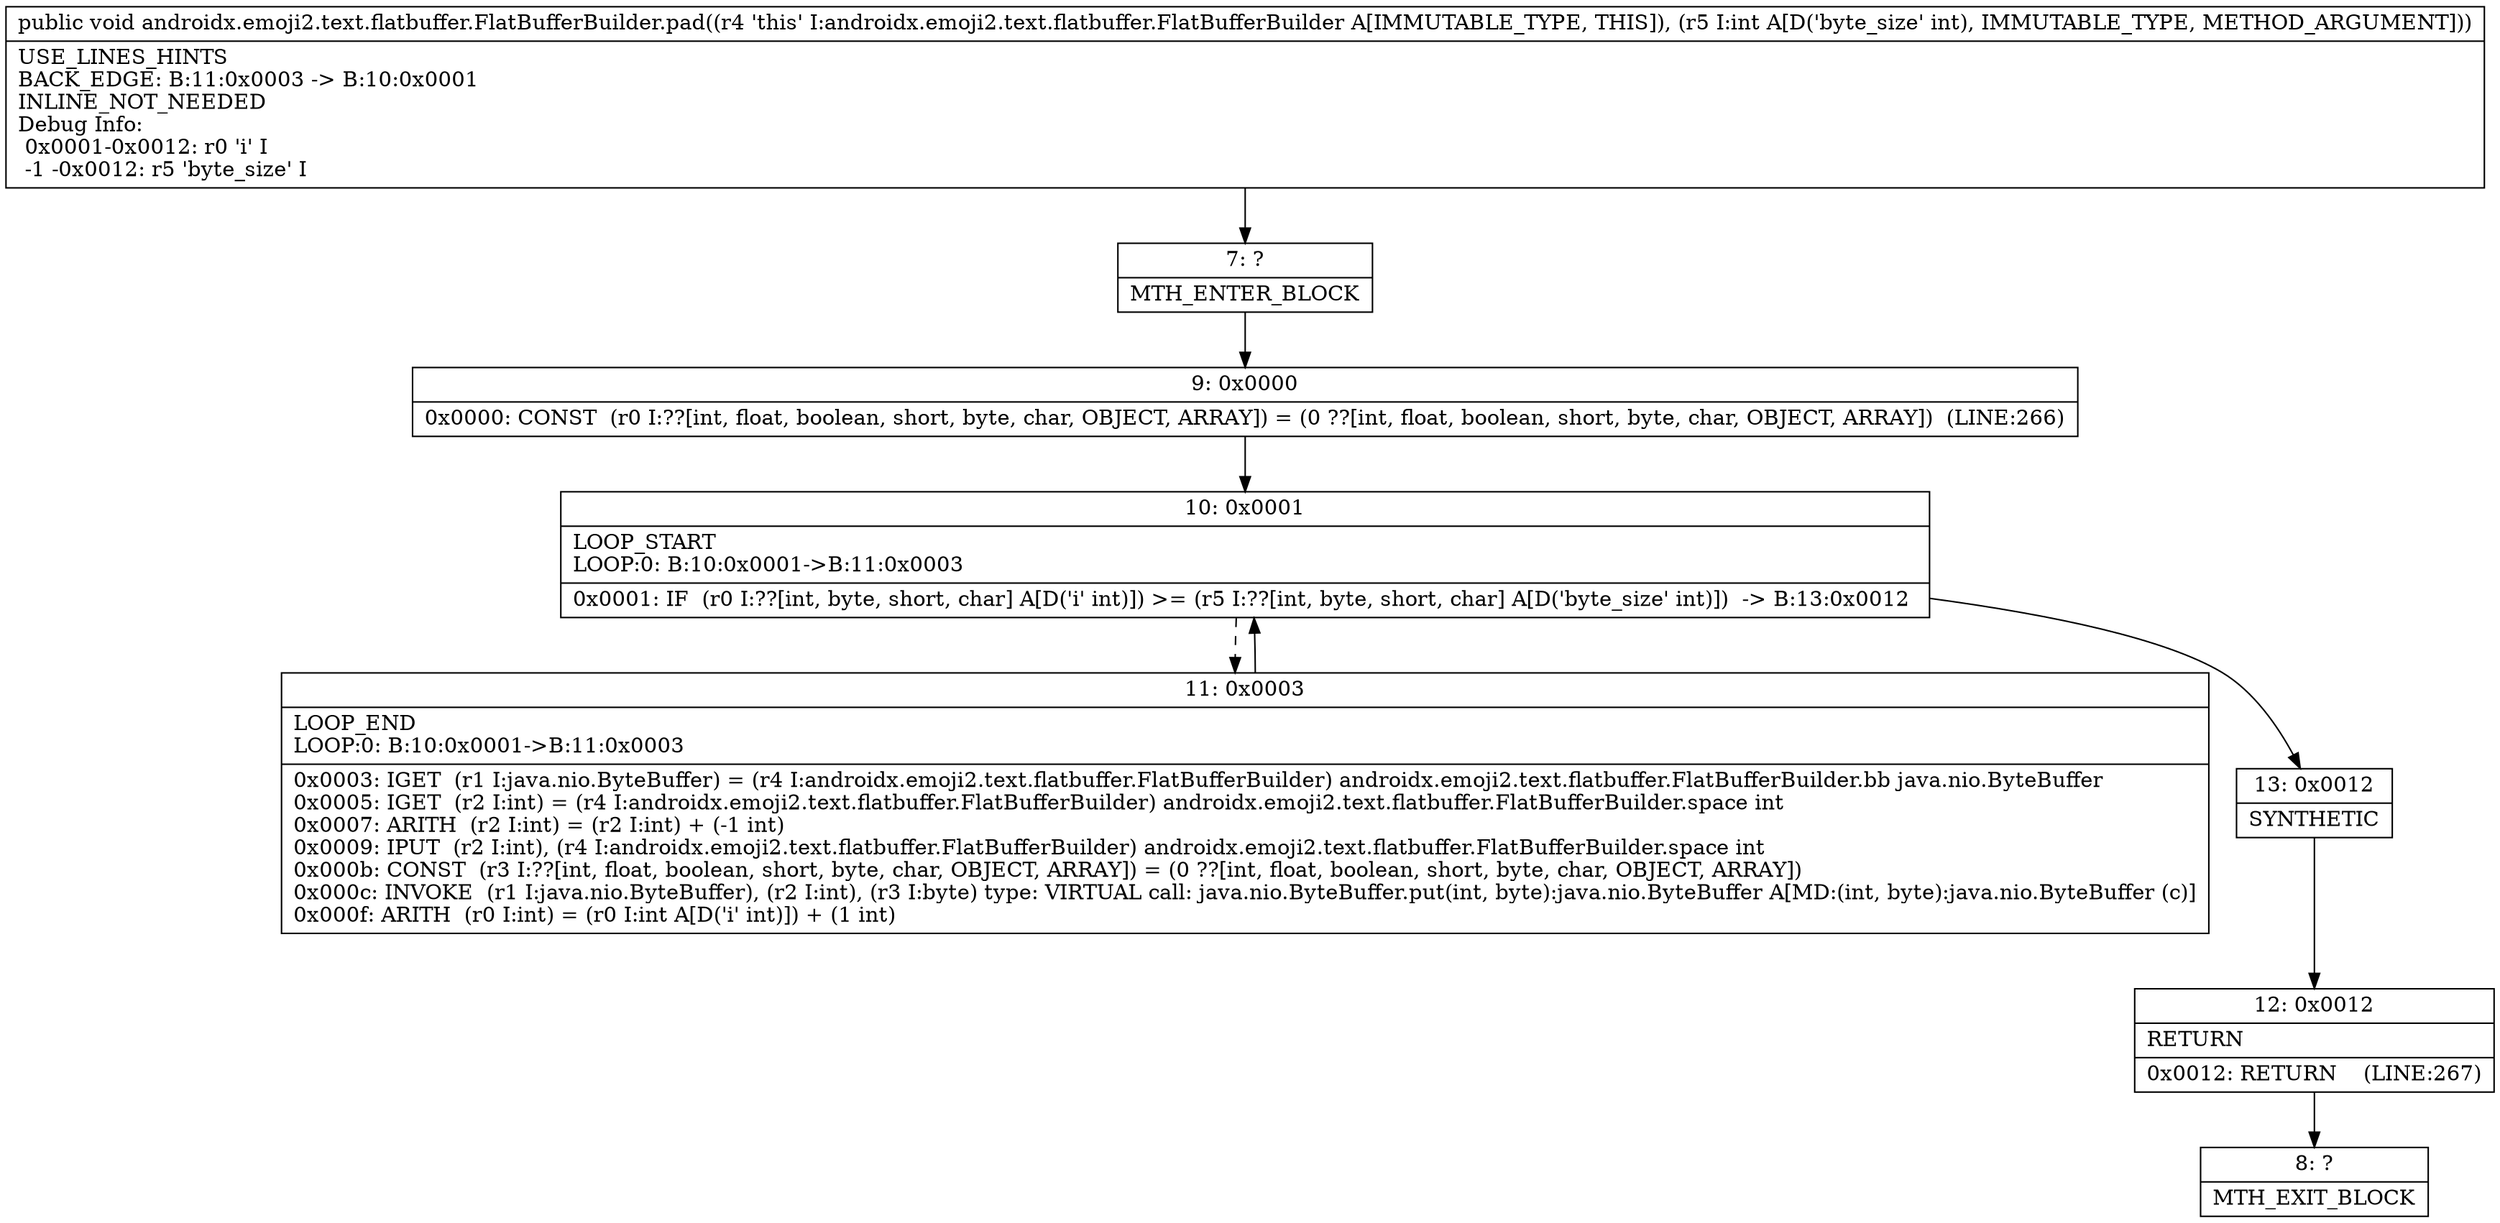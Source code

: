 digraph "CFG forandroidx.emoji2.text.flatbuffer.FlatBufferBuilder.pad(I)V" {
Node_7 [shape=record,label="{7\:\ ?|MTH_ENTER_BLOCK\l}"];
Node_9 [shape=record,label="{9\:\ 0x0000|0x0000: CONST  (r0 I:??[int, float, boolean, short, byte, char, OBJECT, ARRAY]) = (0 ??[int, float, boolean, short, byte, char, OBJECT, ARRAY])  (LINE:266)\l}"];
Node_10 [shape=record,label="{10\:\ 0x0001|LOOP_START\lLOOP:0: B:10:0x0001\-\>B:11:0x0003\l|0x0001: IF  (r0 I:??[int, byte, short, char] A[D('i' int)]) \>= (r5 I:??[int, byte, short, char] A[D('byte_size' int)])  \-\> B:13:0x0012 \l}"];
Node_11 [shape=record,label="{11\:\ 0x0003|LOOP_END\lLOOP:0: B:10:0x0001\-\>B:11:0x0003\l|0x0003: IGET  (r1 I:java.nio.ByteBuffer) = (r4 I:androidx.emoji2.text.flatbuffer.FlatBufferBuilder) androidx.emoji2.text.flatbuffer.FlatBufferBuilder.bb java.nio.ByteBuffer \l0x0005: IGET  (r2 I:int) = (r4 I:androidx.emoji2.text.flatbuffer.FlatBufferBuilder) androidx.emoji2.text.flatbuffer.FlatBufferBuilder.space int \l0x0007: ARITH  (r2 I:int) = (r2 I:int) + (\-1 int) \l0x0009: IPUT  (r2 I:int), (r4 I:androidx.emoji2.text.flatbuffer.FlatBufferBuilder) androidx.emoji2.text.flatbuffer.FlatBufferBuilder.space int \l0x000b: CONST  (r3 I:??[int, float, boolean, short, byte, char, OBJECT, ARRAY]) = (0 ??[int, float, boolean, short, byte, char, OBJECT, ARRAY]) \l0x000c: INVOKE  (r1 I:java.nio.ByteBuffer), (r2 I:int), (r3 I:byte) type: VIRTUAL call: java.nio.ByteBuffer.put(int, byte):java.nio.ByteBuffer A[MD:(int, byte):java.nio.ByteBuffer (c)]\l0x000f: ARITH  (r0 I:int) = (r0 I:int A[D('i' int)]) + (1 int) \l}"];
Node_13 [shape=record,label="{13\:\ 0x0012|SYNTHETIC\l}"];
Node_12 [shape=record,label="{12\:\ 0x0012|RETURN\l|0x0012: RETURN    (LINE:267)\l}"];
Node_8 [shape=record,label="{8\:\ ?|MTH_EXIT_BLOCK\l}"];
MethodNode[shape=record,label="{public void androidx.emoji2.text.flatbuffer.FlatBufferBuilder.pad((r4 'this' I:androidx.emoji2.text.flatbuffer.FlatBufferBuilder A[IMMUTABLE_TYPE, THIS]), (r5 I:int A[D('byte_size' int), IMMUTABLE_TYPE, METHOD_ARGUMENT]))  | USE_LINES_HINTS\lBACK_EDGE: B:11:0x0003 \-\> B:10:0x0001\lINLINE_NOT_NEEDED\lDebug Info:\l  0x0001\-0x0012: r0 'i' I\l  \-1 \-0x0012: r5 'byte_size' I\l}"];
MethodNode -> Node_7;Node_7 -> Node_9;
Node_9 -> Node_10;
Node_10 -> Node_11[style=dashed];
Node_10 -> Node_13;
Node_11 -> Node_10;
Node_13 -> Node_12;
Node_12 -> Node_8;
}

